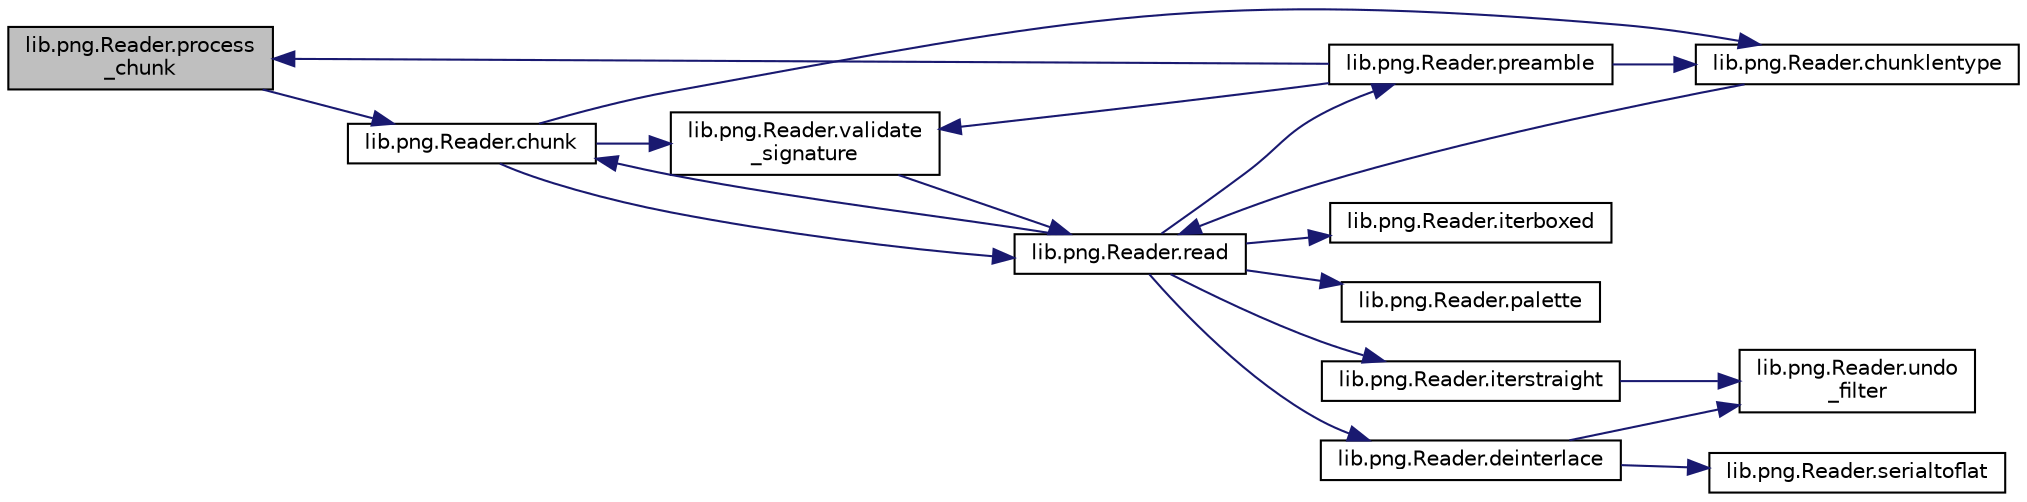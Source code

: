 digraph "lib.png.Reader.process_chunk"
{
  edge [fontname="Helvetica",fontsize="10",labelfontname="Helvetica",labelfontsize="10"];
  node [fontname="Helvetica",fontsize="10",shape=record];
  rankdir="LR";
  Node150 [label="lib.png.Reader.process\l_chunk",height=0.2,width=0.4,color="black", fillcolor="grey75", style="filled", fontcolor="black"];
  Node150 -> Node151 [color="midnightblue",fontsize="10",style="solid",fontname="Helvetica"];
  Node151 [label="lib.png.Reader.chunk",height=0.2,width=0.4,color="black", fillcolor="white", style="filled",URL="$classlib_1_1png_1_1_reader.html#ab9802ec7e407d1ea9e5f69b9a0af1ed0"];
  Node151 -> Node152 [color="midnightblue",fontsize="10",style="solid",fontname="Helvetica"];
  Node152 [label="lib.png.Reader.validate\l_signature",height=0.2,width=0.4,color="black", fillcolor="white", style="filled",URL="$classlib_1_1png_1_1_reader.html#a7b26c3bd2f93d45ee288aee22b4ecfff"];
  Node152 -> Node153 [color="midnightblue",fontsize="10",style="solid",fontname="Helvetica"];
  Node153 [label="lib.png.Reader.read",height=0.2,width=0.4,color="black", fillcolor="white", style="filled",URL="$classlib_1_1png_1_1_reader.html#abee96e12fc05a9024ebf916b1b90ac44"];
  Node153 -> Node151 [color="midnightblue",fontsize="10",style="solid",fontname="Helvetica"];
  Node153 -> Node154 [color="midnightblue",fontsize="10",style="solid",fontname="Helvetica"];
  Node154 [label="lib.png.Reader.preamble",height=0.2,width=0.4,color="black", fillcolor="white", style="filled",URL="$classlib_1_1png_1_1_reader.html#a9633656b8407495c98265f78ef92ad10"];
  Node154 -> Node152 [color="midnightblue",fontsize="10",style="solid",fontname="Helvetica"];
  Node154 -> Node155 [color="midnightblue",fontsize="10",style="solid",fontname="Helvetica"];
  Node155 [label="lib.png.Reader.chunklentype",height=0.2,width=0.4,color="black", fillcolor="white", style="filled",URL="$classlib_1_1png_1_1_reader.html#a6cf6dd680cba262114a176e79bfc8637"];
  Node155 -> Node153 [color="midnightblue",fontsize="10",style="solid",fontname="Helvetica"];
  Node154 -> Node150 [color="midnightblue",fontsize="10",style="solid",fontname="Helvetica"];
  Node153 -> Node156 [color="midnightblue",fontsize="10",style="solid",fontname="Helvetica"];
  Node156 [label="lib.png.Reader.deinterlace",height=0.2,width=0.4,color="black", fillcolor="white", style="filled",URL="$classlib_1_1png_1_1_reader.html#a19ec9a186e3fdf3a57601b3450ee0f5e"];
  Node156 -> Node157 [color="midnightblue",fontsize="10",style="solid",fontname="Helvetica"];
  Node157 [label="lib.png.Reader.undo\l_filter",height=0.2,width=0.4,color="black", fillcolor="white", style="filled",URL="$classlib_1_1png_1_1_reader.html#af232a3eecd4d1644beba2d144feb76c7"];
  Node156 -> Node158 [color="midnightblue",fontsize="10",style="solid",fontname="Helvetica"];
  Node158 [label="lib.png.Reader.serialtoflat",height=0.2,width=0.4,color="black", fillcolor="white", style="filled",URL="$classlib_1_1png_1_1_reader.html#a95f04a6a71588837a20247ce4a34423f"];
  Node153 -> Node159 [color="midnightblue",fontsize="10",style="solid",fontname="Helvetica"];
  Node159 [label="lib.png.Reader.iterboxed",height=0.2,width=0.4,color="black", fillcolor="white", style="filled",URL="$classlib_1_1png_1_1_reader.html#a5e9f2064e8d50af178d6e8d5aea74b47"];
  Node153 -> Node160 [color="midnightblue",fontsize="10",style="solid",fontname="Helvetica"];
  Node160 [label="lib.png.Reader.iterstraight",height=0.2,width=0.4,color="black", fillcolor="white", style="filled",URL="$classlib_1_1png_1_1_reader.html#a46a25b00de431ed820a6624870aaff90"];
  Node160 -> Node157 [color="midnightblue",fontsize="10",style="solid",fontname="Helvetica"];
  Node153 -> Node161 [color="midnightblue",fontsize="10",style="solid",fontname="Helvetica"];
  Node161 [label="lib.png.Reader.palette",height=0.2,width=0.4,color="black", fillcolor="white", style="filled",URL="$classlib_1_1png_1_1_reader.html#a68fbc2d1cdf23f0844ab0b40fe4f0803"];
  Node151 -> Node155 [color="midnightblue",fontsize="10",style="solid",fontname="Helvetica"];
  Node151 -> Node153 [color="midnightblue",fontsize="10",style="solid",fontname="Helvetica"];
}
